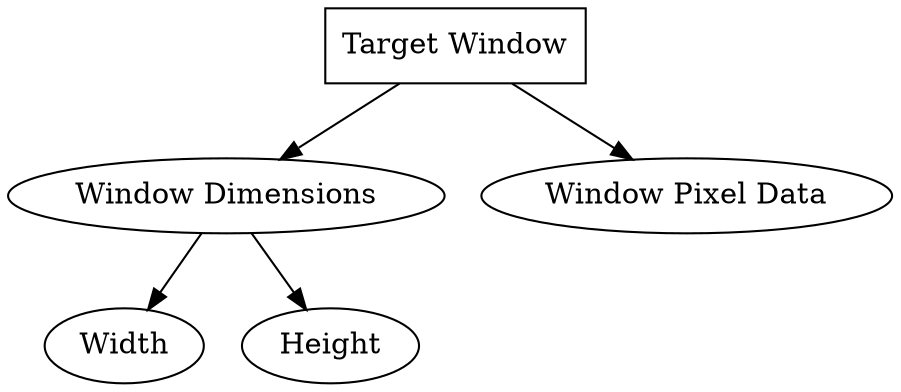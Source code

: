 digraph Window {

	"Target Window" [shape=box]

	"Target Window" -> "Window Dimensions"
	"Target Window" -> "Window Pixel Data"
//	"Target Window" -> "Input Event"

	"Window Dimensions" -> "Width"
	"Window Dimensions" -> "Height"

//	"Input Event" -> "Mouse Event"
//	"Input Event" -> "Key Event"

}
